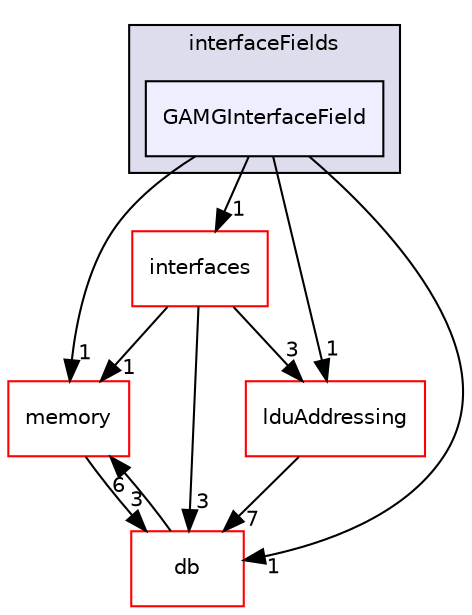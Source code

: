 digraph "src/OpenFOAM/matrices/lduMatrix/solvers/GAMG/interfaceFields/GAMGInterfaceField" {
  bgcolor=transparent;
  compound=true
  node [ fontsize="10", fontname="Helvetica"];
  edge [ labelfontsize="10", labelfontname="Helvetica"];
  subgraph clusterdir_b7abb153e8987c9544a572b6404d8f9c {
    graph [ bgcolor="#ddddee", pencolor="black", label="interfaceFields" fontname="Helvetica", fontsize="10", URL="dir_b7abb153e8987c9544a572b6404d8f9c.html"]
  dir_f0ab06f54e2c4b8370e2b043667f6f6e [shape=box, label="GAMGInterfaceField", style="filled", fillcolor="#eeeeff", pencolor="black", URL="dir_f0ab06f54e2c4b8370e2b043667f6f6e.html"];
  }
  dir_385a22dcc2f7120acb0f1a7a832b3b8d [shape=box label="memory" color="red" URL="dir_385a22dcc2f7120acb0f1a7a832b3b8d.html"];
  dir_354e0e3f4a321ccc8878de612aa38840 [shape=box label="interfaces" color="red" URL="dir_354e0e3f4a321ccc8878de612aa38840.html"];
  dir_63c634f7a7cfd679ac26c67fb30fc32f [shape=box label="db" color="red" URL="dir_63c634f7a7cfd679ac26c67fb30fc32f.html"];
  dir_12547202c65033a69d4e18947f2fbe2a [shape=box label="lduAddressing" color="red" URL="dir_12547202c65033a69d4e18947f2fbe2a.html"];
  dir_385a22dcc2f7120acb0f1a7a832b3b8d->dir_63c634f7a7cfd679ac26c67fb30fc32f [headlabel="3", labeldistance=1.5 headhref="dir_002276_002006.html"];
  dir_354e0e3f4a321ccc8878de612aa38840->dir_385a22dcc2f7120acb0f1a7a832b3b8d [headlabel="1", labeldistance=1.5 headhref="dir_002250_002276.html"];
  dir_354e0e3f4a321ccc8878de612aa38840->dir_63c634f7a7cfd679ac26c67fb30fc32f [headlabel="3", labeldistance=1.5 headhref="dir_002250_002006.html"];
  dir_354e0e3f4a321ccc8878de612aa38840->dir_12547202c65033a69d4e18947f2fbe2a [headlabel="3", labeldistance=1.5 headhref="dir_002250_002194.html"];
  dir_63c634f7a7cfd679ac26c67fb30fc32f->dir_385a22dcc2f7120acb0f1a7a832b3b8d [headlabel="6", labeldistance=1.5 headhref="dir_002006_002276.html"];
  dir_12547202c65033a69d4e18947f2fbe2a->dir_63c634f7a7cfd679ac26c67fb30fc32f [headlabel="7", labeldistance=1.5 headhref="dir_002194_002006.html"];
  dir_f0ab06f54e2c4b8370e2b043667f6f6e->dir_385a22dcc2f7120acb0f1a7a832b3b8d [headlabel="1", labeldistance=1.5 headhref="dir_002247_002276.html"];
  dir_f0ab06f54e2c4b8370e2b043667f6f6e->dir_354e0e3f4a321ccc8878de612aa38840 [headlabel="1", labeldistance=1.5 headhref="dir_002247_002250.html"];
  dir_f0ab06f54e2c4b8370e2b043667f6f6e->dir_63c634f7a7cfd679ac26c67fb30fc32f [headlabel="1", labeldistance=1.5 headhref="dir_002247_002006.html"];
  dir_f0ab06f54e2c4b8370e2b043667f6f6e->dir_12547202c65033a69d4e18947f2fbe2a [headlabel="1", labeldistance=1.5 headhref="dir_002247_002194.html"];
}
